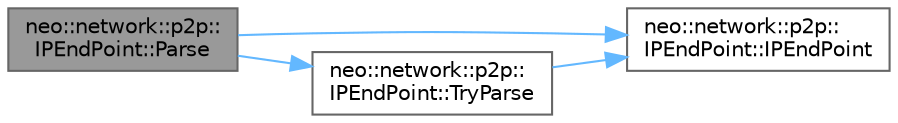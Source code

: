 digraph "neo::network::p2p::IPEndPoint::Parse"
{
 // LATEX_PDF_SIZE
  bgcolor="transparent";
  edge [fontname=Helvetica,fontsize=10,labelfontname=Helvetica,labelfontsize=10];
  node [fontname=Helvetica,fontsize=10,shape=box,height=0.2,width=0.4];
  rankdir="LR";
  Node1 [id="Node000001",label="neo::network::p2p::\lIPEndPoint::Parse",height=0.2,width=0.4,color="gray40", fillcolor="grey60", style="filled", fontcolor="black",tooltip="Parses a string representation of an IPEndPoint."];
  Node1 -> Node2 [id="edge1_Node000001_Node000002",color="steelblue1",style="solid",tooltip=" "];
  Node2 [id="Node000002",label="neo::network::p2p::\lIPEndPoint::IPEndPoint",height=0.2,width=0.4,color="grey40", fillcolor="white", style="filled",URL="$classneo_1_1network_1_1p2p_1_1_i_p_end_point.html#a7629e2e379abaeed364f54a522db2445",tooltip="Constructs an empty IPEndPoint."];
  Node1 -> Node3 [id="edge2_Node000001_Node000003",color="steelblue1",style="solid",tooltip=" "];
  Node3 [id="Node000003",label="neo::network::p2p::\lIPEndPoint::TryParse",height=0.2,width=0.4,color="grey40", fillcolor="white", style="filled",URL="$classneo_1_1network_1_1p2p_1_1_i_p_end_point.html#af582a3a034a49f578c697a91834f4097",tooltip="Tries to parse a string representation of an IPEndPoint."];
  Node3 -> Node2 [id="edge3_Node000003_Node000002",color="steelblue1",style="solid",tooltip=" "];
}
